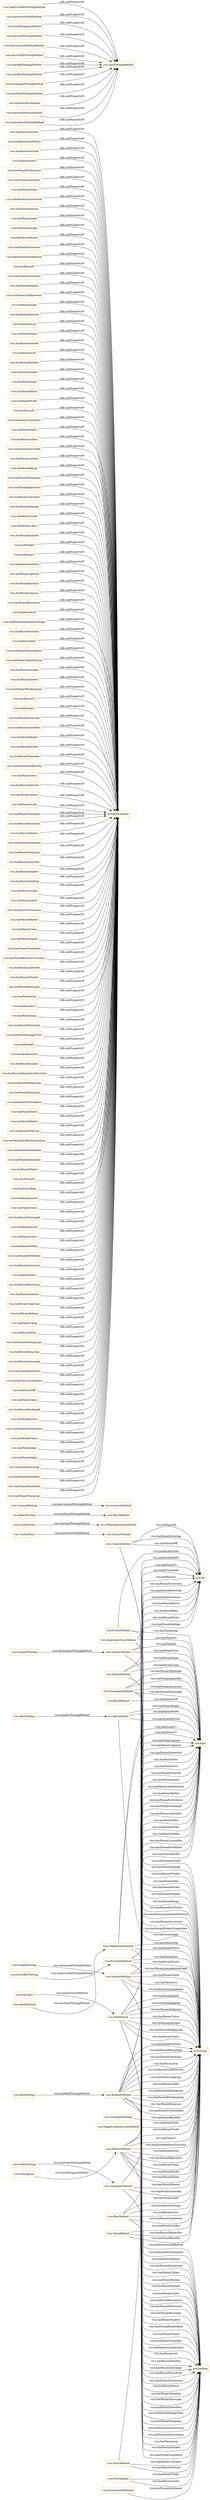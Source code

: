 digraph ar2dtool_diagram { 
rankdir=LR;
size="1501"
node [shape = rectangle, color="orange"]; "visu:ScatterMethod" "visu:QuiverMethod" "visu:StackplotMethod" "visu:XcorrMethod" "visu:FillBetweenMethod" "visu:PhaseSpectrumMethod" "visu:PcolormeshMethod" "visu:ViolinplotMethod" "visu:PcolorMethod" "visu:CohereMethod" "visu:MagnitudeSpectrumMethod" "visu:AngleSpectrumMethod" "visu:HistMethod" "visu:Hist2dMethod" "visu:PolarMethod" "visu:ContourMethod" "visu:StemMethod" "visu:PieMethod" "visu:PlotMethod" "visu:ErrorbarMethod" "visu:BarhMethod" "visu:StreamplotMethod" "visu:BarMethod" "visu:BoxplotMethod" "visu:HexbinMethod" "visu:ImshowMethod" ; /*classes style*/
	"visu:hasParamDataset" -> "ds:hasParameter" [ label = "rdfs:subPropertyOf" ];
	"visu:hasErrorBarPlottingMethod" -> "visu:hasPlottingMethod" [ label = "rdfs:subPropertyOf" ];
	"visu:hasParamStartPoints" -> "ds:hasParameter" [ label = "rdfs:subPropertyOf" ];
	"visu:hasParamNormed" -> "ds:hasParameter" [ label = "rdfs:subPropertyOf" ];
	"visu:hasParamYerr" -> "ds:hasParameter" [ label = "rdfs:subPropertyOf" ];
	"visu:hasParamPctdistance" -> "ds:hasParameter" [ label = "rdfs:subPropertyOf" ];
	"visu:hasParamCapwidths" -> "ds:hasParameter" [ label = "rdfs:subPropertyOf" ];
	"visu:hasParamPoints" -> "ds:hasParameter" [ label = "rdfs:subPropertyOf" ];
	"visu:hasParamCounterclock" -> "ds:hasParameter" [ label = "rdfs:subPropertyOf" ];
	"visu:hasParamDensity" -> "ds:hasParameter" [ label = "rdfs:subPropertyOf" ];
	"visu:hasParamLabel" -> "ds:hasParameter" [ label = "rdfs:subPropertyOf" ];
	"visu:hasParamOrigin" -> "ds:hasParameter" [ label = "rdfs:subPropertyOf" ];
	"visu:hasParamMincnt" -> "ds:hasParameter" [ label = "rdfs:subPropertyOf" ];
	"visu:hasParamErrorevery" -> "ds:hasParameter" [ label = "rdfs:subPropertyOf" ];
	"visu:hasParamInterpolation" -> "ds:hasParameter" [ label = "rdfs:subPropertyOf" ];
	"visu:hasParamFc" -> "ds:hasParameter" [ label = "rdfs:subPropertyOf" ];
	"visu:hasParamArrowstyle" -> "ds:hasParameter" [ label = "rdfs:subPropertyOf" ];
	"visu:hasParamWeights" -> "ds:hasParameter" [ label = "rdfs:subPropertyOf" ];
	"visu:hasParamConfIntervals" -> "ds:hasParameter" [ label = "rdfs:subPropertyOf" ];
	"visu:hasParamSides" -> "ds:hasParameter" [ label = "rdfs:subPropertyOf" ];
	"visu:hasParamHisttype" -> "ds:hasParameter" [ label = "rdfs:subPropertyOf" ];
	"visu:hasVectorFieldMethod" -> "visu:hasPlottingMethod" [ label = "rdfs:subPropertyOf" ];
	"visu:hasHistogramMethod" -> "visu:hasPlottingMethod" [ label = "rdfs:subPropertyOf" ];
	"visu:hasParamLog" -> "ds:hasParameter" [ label = "rdfs:subPropertyOf" ];
	"visu:hasParamNorm" -> "ds:hasParameter" [ label = "rdfs:subPropertyOf" ];
	"visu:hasParamStacked" -> "ds:hasParameter" [ label = "rdfs:subPropertyOf" ];
	"visu:hasParamLeft" -> "ds:hasParameter" [ label = "rdfs:subPropertyOf" ];
	"visu:hasParamBasefmt" -> "ds:hasParameter" [ label = "rdfs:subPropertyOf" ];
	"visu:hasParamScalex" -> "ds:hasParameter" [ label = "rdfs:subPropertyOf" ];
	"visu:hasParamStep" -> "ds:hasParameter" [ label = "rdfs:subPropertyOf" ];
	"visu:hasParamHatch" -> "ds:hasParameter" [ label = "rdfs:subPropertyOf" ];
	"visu:hasParamWidth" -> "ds:hasParameter" [ label = "rdfs:subPropertyOf" ];
	"visu:hasParamFs" -> "ds:hasParameter" [ label = "rdfs:subPropertyOf" ];
	"visu:hasParamCumulative" -> "ds:hasParameter" [ label = "rdfs:subPropertyOf" ];
	"visu:hasParamPadTo" -> "ds:hasParameter" [ label = "rdfs:subPropertyOf" ];
	"visu:hasParamLolims" -> "ds:hasParameter" [ label = "rdfs:subPropertyOf" ];
	"visu:hasParamElinewidth" -> "ds:hasParameter" [ label = "rdfs:subPropertyOf" ];
	"visu:hasParamLinefmt" -> "ds:hasParameter" [ label = "rdfs:subPropertyOf" ];
	"visu:hasLinePlottingMethod" -> "visu:hasPlottingMethod" [ label = "rdfs:subPropertyOf" ];
	"visu:hasParamRange" -> "ds:hasParameter" [ label = "rdfs:subPropertyOf" ];
	"visu:hasParamMeanprops" -> "ds:hasParameter" [ label = "rdfs:subPropertyOf" ];
	"visu:hasParamEdgecolors" -> "ds:hasParameter" [ label = "rdfs:subPropertyOf" ];
	"visu:hasParamUsevlines" -> "ds:hasParameter" [ label = "rdfs:subPropertyOf" ];
	"visu:hasParamMaxlags" -> "ds:hasParameter" [ label = "rdfs:subPropertyOf" ];
	"visu:hasParamYscale" -> "ds:hasParameter" [ label = "rdfs:subPropertyOf" ];
	"visu:hasParamColors" -> "ds:hasParameter" [ label = "rdfs:subPropertyOf" ];
	"visu:hasParamExplode" -> "ds:hasParameter" [ label = "rdfs:subPropertyOf" ];
	"visu:hasParamX" -> "ds:hasParameter" [ label = "rdfs:subPropertyOf" ];
	"visu:hasParamC" -> "ds:hasParameter" [ label = "rdfs:subPropertyOf" ];
	"visu:hasParamShowbox" -> "ds:hasParameter" [ label = "rdfs:subPropertyOf" ];
	"visu:hasParamCapthick" -> "ds:hasParameter" [ label = "rdfs:subPropertyOf" ];
	"visu:hasParamBaseline" -> "ds:hasParameter" [ label = "rdfs:subPropertyOf" ];
	"visu:hasParamCapsize" -> "ds:hasParameter" [ label = "rdfs:subPropertyOf" ];
	"visu:hasParamBarsabove" -> "ds:hasParameter" [ label = "rdfs:subPropertyOf" ];
	"visu:hasParamFmt" -> "ds:hasParameter" [ label = "rdfs:subPropertyOf" ];
	"visu:hasParamInterpolationStage" -> "ds:hasParameter" [ label = "rdfs:subPropertyOf" ];
	"visu:hasContourPlottingMethod" -> "visu:hasPlottingMethod" [ label = "rdfs:subPropertyOf" ];
	"visu:hasParamPositions" -> "ds:hasParameter" [ label = "rdfs:subPropertyOf" ];
	"visu:hasParamXerr" -> "ds:hasParameter" [ label = "rdfs:subPropertyOf" ];
	"visu:hasParamShowmedians" -> "ds:hasParameter" [ label = "rdfs:subPropertyOf" ];
	"visu:hasParamLabeldistance" -> "ds:hasParameter" [ label = "rdfs:subPropertyOf" ];
	"visu:hasParamAutopct" -> "ds:hasParameter" [ label = "rdfs:subPropertyOf" ];
	"visu:hasParamExtent" -> "ds:hasParameter" [ label = "rdfs:subPropertyOf" ];
	"visu:hasViolinPlottingMethod" -> "visu:hasPlottingMethod" [ label = "rdfs:subPropertyOf" ];
	"visu:hasParamWhiskerprops" -> "ds:hasParameter" [ label = "rdfs:subPropertyOf" ];
	"visu:hasParamY1" -> "ds:hasParameter" [ label = "rdfs:subPropertyOf" ];
	"visu:hasParamS" -> "ds:hasParameter" [ label = "rdfs:subPropertyOf" ];
	"visu:hasParamShowcaps" -> "ds:hasParameter" [ label = "rdfs:subPropertyOf" ];
	"visu:hasParamLinewidths" -> "ds:hasParameter" [ label = "rdfs:subPropertyOf" ];
	"visu:hasParamHeight" -> "ds:hasParameter" [ label = "rdfs:subPropertyOf" ];
	"visu:hasParamRwidth" -> "ds:hasParameter" [ label = "rdfs:subPropertyOf" ];
	"visu:hasParamMeanline" -> "ds:hasParameter" [ label = "rdfs:subPropertyOf" ];
	"visu:hasParamScaleByFreq" -> "ds:hasParameter" [ label = "rdfs:subPropertyOf" ];
	"visu:hasParamVmin" -> "ds:hasParameter" [ label = "rdfs:subPropertyOf" ];
	"visu:hasParamDetrend" -> "ds:hasParameter" [ label = "rdfs:subPropertyOf" ];
	"visu:hasParamUplims" -> "ds:hasParameter" [ label = "rdfs:subPropertyOf" ];
	"visu:hasParamScale" -> "ds:hasParameter" [ label = "rdfs:subPropertyOf" ];
	"visu:hasBarPlottingMethod" -> "visu:hasPlottingMethod" [ label = "rdfs:subPropertyOf" ];
	"visu:hasParamMinlength" -> "ds:hasParameter" [ label = "rdfs:subPropertyOf" ];
	"visu:hasParamNormalize" -> "ds:hasParameter" [ label = "rdfs:subPropertyOf" ];
	"visu:hasParamXlolims" -> "ds:hasParameter" [ label = "rdfs:subPropertyOf" ];
	"visu:hasBoxPlottingMethod" -> "visu:hasPlottingMethod" [ label = "rdfs:subPropertyOf" ];
	"visu:hasParamAntialiased" -> "ds:hasParameter" [ label = "rdfs:subPropertyOf" ];
	"visu:hasParamTextprops" -> "ds:hasParameter" [ label = "rdfs:subPropertyOf" ];
	"visu:hasParamQuantiles" -> "ds:hasParameter" [ label = "rdfs:subPropertyOf" ];
	"visu:hasParamShadow" -> "ds:hasParameter" [ label = "rdfs:subPropertyOf" ];
	"visu:hasParamShading" -> "ds:hasParameter" [ label = "rdfs:subPropertyOf" ];
	"visu:hasImagePlottingMethod" -> "visu:hasPlottingMethod" [ label = "rdfs:subPropertyOf" ];
	"visu:hasParamScaley" -> "ds:hasParameter" [ label = "rdfs:subPropertyOf" ];
	"visu:hasParamLabels" -> "ds:hasParameter" [ label = "rdfs:subPropertyOf" ];
	"visu:hasParamShowmeans" -> "ds:hasParameter" [ label = "rdfs:subPropertyOf" ];
	"visu:hasParamMarker" -> "ds:hasParameter" [ label = "rdfs:subPropertyOf" ];
	"visu:hasPolarPlottingMethod" -> "visu:hasPlottingMethod" [ label = "rdfs:subPropertyOf" ];
	"visu:hasParamCmin" -> "ds:hasParameter" [ label = "rdfs:subPropertyOf" ];
	"visu:hasParamAspect" -> "ds:hasParameter" [ label = "rdfs:subPropertyOf" ];
	"visu:hasParamOrientation" -> "ds:hasParameter" [ label = "rdfs:subPropertyOf" ];
	"visu:hasParamReduceCFunction" -> "ds:hasParameter" [ label = "rdfs:subPropertyOf" ];
	"visu:hasParamLinewidth" -> "ds:hasParameter" [ label = "rdfs:subPropertyOf" ];
	"visu:hasParamWindow" -> "ds:hasParameter" [ label = "rdfs:subPropertyOf" ];
	"visu:hasParamResample" -> "ds:hasParameter" [ label = "rdfs:subPropertyOf" ];
	"visu:hasPieChartMethod" -> "visu:hasPlottingMethod" [ label = "rdfs:subPropertyOf" ];
	"visu:hasParamSym" -> "ds:hasParameter" [ label = "rdfs:subPropertyOf" ];
	"visu:hasParamUrl" -> "ds:hasParameter" [ label = "rdfs:subPropertyOf" ];
	"visu:hasParamArgs" -> "ds:hasParameter" [ label = "rdfs:subPropertyOf" ];
	"visu:hasParamFilternorm" -> "ds:hasParameter" [ label = "rdfs:subPropertyOf" ];
	"visu:hasParamManageTicks" -> "ds:hasParameter" [ label = "rdfs:subPropertyOf" ];
	"visu:hasParamY" -> "ds:hasParameter" [ label = "rdfs:subPropertyOf" ];
	"visu:hasParamCenter" -> "ds:hasParameter" [ label = "rdfs:subPropertyOf" ];
	"visu:hasParamXuplims" -> "ds:hasParameter" [ label = "rdfs:subPropertyOf" ];
	"visu:hasParamIntegrationDirection" -> "ds:hasParameter" [ label = "rdfs:subPropertyOf" ];
	"visu:hasParamWedgeprops" -> "ds:hasParameter" [ label = "rdfs:subPropertyOf" ];
	"visu:hasParamMarginals" -> "ds:hasParameter" [ label = "rdfs:subPropertyOf" ];
	"visu:hasParamPlotnonfinite" -> "ds:hasParameter" [ label = "rdfs:subPropertyOf" ];
	"visu:hasParamNotch" -> "ds:hasParameter" [ label = "rdfs:subPropertyOf" ];
	"visu:hasParamRadius" -> "ds:hasParameter" [ label = "rdfs:subPropertyOf" ];
	"visu:hasParamFilterrad" -> "ds:hasParameter" [ label = "rdfs:subPropertyOf" ];
	"visu:hasParamBrokenStreamlines" -> "ds:hasParameter" [ label = "rdfs:subPropertyOf" ];
	"visu:hasParamRotatelabels" -> "ds:hasParameter" [ label = "rdfs:subPropertyOf" ];
	"visu:hasParamInterpolate" -> "ds:hasParameter" [ label = "rdfs:subPropertyOf" ];
	"visu:hasParamWhere" -> "ds:hasParameter" [ label = "rdfs:subPropertyOf" ];
	"visu:hasParamY2" -> "ds:hasParameter" [ label = "rdfs:subPropertyOf" ];
	"visu:hasParamBins" -> "ds:hasParameter" [ label = "rdfs:subPropertyOf" ];
	"visu:hasParamZorder" -> "ds:hasParameter" [ label = "rdfs:subPropertyOf" ];
	"visu:hasParamVmax" -> "ds:hasParameter" [ label = "rdfs:subPropertyOf" ];
	"visu:hasParamStartangle" -> "ds:hasParameter" [ label = "rdfs:subPropertyOf" ];
	"visu:hasAreaPlottingMethod" -> "visu:hasPlottingMethod" [ label = "rdfs:subPropertyOf" ];
	"visu:hasParamXscale" -> "ds:hasParameter" [ label = "rdfs:subPropertyOf" ];
	"visu:hasParamColor" -> "ds:hasParameter" [ label = "rdfs:subPropertyOf" ];
	"visu:hasParamWidths" -> "ds:hasParameter" [ label = "rdfs:subPropertyOf" ];
	"visu:hasParamBwMethod" -> "ds:hasParameter" [ label = "rdfs:subPropertyOf" ];
	"visu:hasParamArrowsize" -> "ds:hasParameter" [ label = "rdfs:subPropertyOf" ];
	"visu:hasParamVert" -> "ds:hasParameter" [ label = "rdfs:subPropertyOf" ];
	"visu:hasParamBootstrap" -> "ds:hasParameter" [ label = "rdfs:subPropertyOf" ];
	"visu:hasParamGridsize" -> "ds:hasParameter" [ label = "rdfs:subPropertyOf" ];
	"visu:hasParamCapprops" -> "ds:hasParameter" [ label = "rdfs:subPropertyOf" ];
	"visu:hasParamBottom" -> "ds:hasParameter" [ label = "rdfs:subPropertyOf" ];
	"visu:hasParamCmap" -> "ds:hasParameter" [ label = "rdfs:subPropertyOf" ];
	"visu:hasParamWhis" -> "ds:hasParameter" [ label = "rdfs:subPropertyOf" ];
	"visu:hasParamMedianprops" -> "ds:hasParameter" [ label = "rdfs:subPropertyOf" ];
	"visu:hasParamBoxprops" -> "ds:hasParameter" [ label = "rdfs:subPropertyOf" ];
	"visu:hasParamAutorange" -> "ds:hasParameter" [ label = "rdfs:subPropertyOf" ];
	"visu:hasScatterPlottingMethod" -> "visu:hasPlottingMethod" [ label = "rdfs:subPropertyOf" ];
	"visu:hasParamPatchArtist" -> "ds:hasParameter" [ label = "rdfs:subPropertyOf" ];
	"visu:hasParamUsermedians" -> "ds:hasParameter" [ label = "rdfs:subPropertyOf" ];
	"visu:hasParamNfft" -> "ds:hasParameter" [ label = "rdfs:subPropertyOf" ];
	"visu:hasParamCmax" -> "ds:hasParameter" [ label = "rdfs:subPropertyOf" ];
	"visu:hasParamMaxlength" -> "ds:hasParameter" [ label = "rdfs:subPropertyOf" ];
	"visu:hasParamEcolor" -> "ds:hasParameter" [ label = "rdfs:subPropertyOf" ];
	"visu:hasParamShowextrema" -> "ds:hasParameter" [ label = "rdfs:subPropertyOf" ];
	"visu:hasParamFrame" -> "ds:hasParameter" [ label = "rdfs:subPropertyOf" ];
	"visu:hasParamAlign" -> "ds:hasParameter" [ label = "rdfs:subPropertyOf" ];
	"visu:hasParamAlpha" -> "ds:hasParameter" [ label = "rdfs:subPropertyOf" ];
	"visu:hasParamNoverlap" -> "ds:hasParameter" [ label = "rdfs:subPropertyOf" ];
	"visu:hasParamShowfliers" -> "ds:hasParameter" [ label = "rdfs:subPropertyOf" ];
	"visu:hasParamMarkerfmt" -> "ds:hasParameter" [ label = "rdfs:subPropertyOf" ];
	"visu:hasParamFlierprops" -> "ds:hasParameter" [ label = "rdfs:subPropertyOf" ];
	"visu:StreamplotMethod" -> "xsd:string" [ label = "visu:hasParamIntegrationDirection" ];
	"visu:StreamplotMethod" -> "xsd:string" [ label = "visu:hasParamArrowstyle" ];
	"visu:BoxplotMethod" -> "xsd:float" [ label = "visu:hasParamCapwidths" ];
	"visu:Hist2dMethod" -> "xsd:string" [ label = "visu:hasParamWeights" ];
	"visu:BoxplotMethod" -> "xsd:string" [ label = "visu:hasParamConfIntervals" ];
	"visu:FillBetweenMethod" -> "xsd:string" [ label = "visu:hasParamWhere" ];
	"visu:BoxplotMethod" -> "xsd:int" [ label = "visu:hasParamBootstrap" ];
	"visu:BoxplotMethod" -> "xsd:string" [ label = "visu:hasParamCapprops" ];
	"visu:ErrorbarMethod" -> "xsd:int" [ label = "visu:hasParamErrorevery" ];
	"visu:ErrorbarMethod" -> "xsd:float" [ label = "visu:hasParamCapthick" ];
	"visu:StreamplotMethod" -> "xsd:float" [ label = "visu:hasParamMinlength" ];
	"visu:BoxplotMethod" -> "xsd:string" [ label = "visu:hasParamLabels" ];
	"visu:StemMethod" -> "xsd:string" [ label = "visu:hasParamLinefmt" ];
	"visu:ErrorbarMethod" -> "xsd:float" [ label = "visu:hasParamElinewidth" ];
	"visu:ViolinplotMethod" -> "xsd:string" [ label = "visu:hasParamQuantiles" ];
	"visu:ViolinplotMethod" -> "xsd:boolean" [ label = "visu:hasParamShowmedians" ];
	"visu:PieMethod" -> "xsd:string" [ label = "visu:hasParamTextprops" ];
	"visu:ImshowMethod" -> "xsd:string" [ label = "visu:hasParamOrigin" ];
	"visu:BoxplotMethod" -> "xsd:boolean" [ label = "visu:hasParamShowmeans" ];
	"visu:ErrorbarMethod" -> "xsd:boolean" [ label = "visu:hasParamXuplims" ];
	"visu:ErrorbarMethod" -> "xsd:boolean" [ label = "visu:hasParamLolims" ];
	"visu:FillBetweenMethod" -> "xsd:string" [ label = "visu:hasParamStep" ];
	"visu:ErrorbarMethod" -> "xsd:string" [ label = "visu:hasParamEcolor" ];
	"visu:PieMethod" -> "xsd:float" [ label = "visu:hasParamStartangle" ];
	"visu:ImshowMethod" -> "xsd:float" [ label = "visu:hasParamFilterrad" ];
	"visu:PieMethod" -> "xsd:float" [ label = "visu:hasParamLabeldistance" ];
	"visu:StreamplotMethod" -> "xsd:float" [ label = "visu:hasParamLinewidth" ];
	"visu:BoxplotMethod" -> "xsd:float" [ label = "visu:hasParamWhis" ];
	"visu:HistMethod" -> "xsd:boolean" [ label = "visu:hasParamCumulative" ];
	"visu:PieMethod" -> "xsd:string" [ label = "visu:hasParamColors" ];
	"visu:AngleSpectrumMethod" -> "xsd:int" [ label = "visu:hasParamPadTo" ];
	"visu:ErrorbarMethod" -> "xsd:boolean" [ label = "visu:hasParamBarsabove" ];
	"visu:BoxplotMethod" -> "xsd:string" [ label = "visu:hasParamMedianprops" ];
	"visu:HexbinMethod" -> "xsd:string" [ label = "visu:hasParamNorm" ];
	"visu:BoxplotMethod" -> "xsd:boolean" [ label = "visu:hasParamNotch" ];
	"visu:PcolormeshMethod" -> "xsd:boolean" [ label = "visu:hasParamAntialiased" ];
	"visu:Hist2dMethod" -> "xsd:boolean" [ label = "visu:hasParamDensity" ];
	"visu:CohereMethod" -> "xsd:string" [ label = "visu:hasParamDetrend" ];
	"visu:BoxplotMethod" -> "xsd:boolean" [ label = "visu:hasParamMeanline" ];
	"visu:ImagePlotting" -> "visu:ImshowMethod" [ label = "visu:hasImagePlottingMethod" ];
	"visu:FillBetweenMethod" -> "xsd:float" [ label = "visu:hasParamY2" ];
	"visu:ErrorbarMethod" -> "xsd:float" [ label = "visu:hasParamXerr" ];
	"visu:AreaPlotting" -> "visu:FillBetweenMethod" [ label = "visu:hasAreaPlottingMethod" ];
	"visu:FillBetweenMethod" -> "xsd:float" [ label = "visu:hasParamY1" ];
	"visu:PieMethod" -> "xsd:string" [ label = "visu:hasParamAutopct" ];
	"visu:HexbinMethod" -> "xsd:string" [ label = "visu:hasParamEdgecolors" ];
	"visu:ErrorbarMethod" -> "xsd:boolean" [ label = "visu:hasParamUplims" ];
	"visu:ErrorBarPlotting" -> "visu:ErrorbarMethod" [ label = "visu:hasErrorBarPlottingMethod" ];
	"visu:PcolorMethod" -> "xsd:float" [ label = "visu:hasParamArgs" ];
	"visu:HistMethod" -> "xsd:string" [ label = "visu:hasParamOrientation" ];
	"visu:ImshowMethod" -> "xsd:boolean" [ label = "visu:hasParamResample" ];
	"visu:BarhMethod" -> "xsd:float" [ label = "visu:hasParamLeft" ];
	"visu:BarMethod" -> "xsd:float" [ label = "visu:hasParamWidth" ];
	"visu:BoxplotMethod" -> "xsd:string" [ label = "visu:hasParamWhiskerprops" ];
	"visu:AngleSpectrumMethod" -> "xsd:string" [ label = "visu:hasParamWindow" ];
	"visu:FillBetweenMethod" -> "xsd:boolean" [ label = "visu:hasParamInterpolate" ];
	"visu:BarPlotting" -> "visu:BarMethod" [ label = "visu:hasBarPlottingMethod" ];
	"visu:BoxplotMethod" -> "xsd:string" [ label = "visu:hasParamBoxprops" ];
	"visu:StackplotMethod" -> "xsd:string" [ label = "visu:hasParamBaseline" ];
	"visu:BarMethod" -> "xsd:string" [ label = "visu:hasParamAlign" ];
	"visu:Hist2dMethod" -> "xsd:float" [ label = "visu:hasParamCmin" ];
	"visu:ScatterMethod" -> "xsd:boolean" [ label = "visu:hasParamPlotnonfinite" ];
	"visu:XcorrMethod" -> "xsd:boolean" [ label = "visu:hasParamUsevlines" ];
	"visu:HexbinMethod" -> "xsd:int" [ label = "visu:hasParamMincnt" ];
	"visu:StreamplotMethod" -> "xsd:float" [ label = "visu:hasParamArrowsize" ];
	"visu:ScatterPlotting" -> "visu:ScatterMethod" [ label = "visu:hasScatterPlottingMethod" ];
	"visu:HistMethod" -> "xsd:boolean" [ label = "visu:hasParamLog" ];
	"visu:PieChart" -> "visu:PieMethod" [ label = "visu:hasPieChartMethod" ];
	"visu:AngleSpectrumMethod" -> "xsd:string" [ label = "visu:hasParamSides" ];
	"visu:ViolinplotMethod" -> "xsd:boolean" [ label = "visu:hasParamShowextrema" ];
	"visu:HistMethod" -> "xsd:float" [ label = "visu:hasParamRwidth" ];
	"visu:ViolinplotMethod" -> "xsd:string" [ label = "visu:hasParamDataset" ];
	"visu:Hist2dMethod" -> "xsd:float" [ label = "visu:hasParamCmax" ];
	"visu:PcolorMethod" -> "xsd:int" [ label = "visu:hasParamVmax" ];
	"visu:StemMethod" -> "xsd:string" [ label = "visu:hasParamMarkerfmt" ];
	"visu:BoxplotMethod" -> "xsd:boolean" [ label = "visu:hasParamShowcaps" ];
	"visu:ImshowMethod" -> "xsd:boolean" [ label = "visu:hasParamFilternorm" ];
	"visu:HexbinMethod" -> "xsd:float" [ label = "visu:hasParamLinewidths" ];
	"visu:PieMethod" -> "xsd:string" [ label = "visu:hasParamWedgeprops" ];
	"visu:Histogram" -> "visu:HexbinMethod" [ label = "visu:hasHistogramMethod" ];
	"visu:ScatterMethod" -> "xsd:float" [ label = "visu:hasParamVmin" ];
	"visu:ScatterMethod" -> "xsd:string" [ label = "visu:hasParamMarker" ];
	"visu:PieMethod" -> "xsd:boolean" [ label = "visu:hasParamRotatelabels" ];
	"visu:ContourPlotting" -> "visu:ContourMethod" [ label = "visu:hasContourPlottingMethod" ];
	"visu:StreamplotMethod" -> "xsd:string" [ label = "visu:hasParamBrokenStreamlines" ];
	"visu:HexbinMethod" -> "xsd:string" [ label = "visu:hasParamCmap" ];
	"visu:BoxplotMethod" -> "xsd:boolean" [ label = "visu:hasParamShowfliers" ];
	"visu:VectorField" -> "visu:QuiverMethod" [ label = "visu:hasVectorFieldMethod" ];
	"visu:StreamplotMethod" -> "xsd:string" [ label = "visu:hasParamStartPoints" ];
	"visu:XcorrMethod" -> "xsd:int" [ label = "visu:hasParamMaxlags" ];
	"visu:BarMethod" -> "xsd:float" [ label = "visu:hasParamBottom" ];
	"visu:AngleSpectrumMethod" -> "xsd:int" [ label = "visu:hasParamFc" ];
	"visu:ImshowMethod" -> "xsd:string" [ label = "visu:hasParamUrl" ];
	"visu:BoxplotMethod" -> "xsd:boolean" [ label = "visu:hasParamManageTicks" ];
	"visu:PieMethod" -> "xsd:string" [ label = "visu:hasParamCenter" ];
	"visu:ViolinPlotting" -> "visu:ViolinplotMethod" [ label = "visu:hasViolinPlottingMethod" ];
	"visu:Hist2dMethod" -> "xsd:string" [ label = "visu:hasParamRange" ];
	"visu:BoxplotMethod" -> "xsd:string" [ label = "visu:hasParamUsermedians" ];
	"visu:ErrorbarMethod" -> "xsd:float" [ label = "visu:hasParamYerr" ];
	"visu:StreamplotMethod" -> "xsd:float" [ label = "visu:hasParamMaxlength" ];
	"visu:HexbinMethod" -> "xsd:int" [ label = "visu:hasParamBins" ];
	"visu:MagnitudeSpectrumMethod" -> "xsd:string" [ label = "visu:hasParamScale" ];
	"visu:PolarPlotting" -> "visu:PolarMethod" [ label = "visu:hasPolarPlottingMethod" ];
	"visu:BoxplotMethod" -> "xsd:float" [ label = "visu:hasParamZorder" ];
	"visu:CohereMethod" -> "xsd:int" [ label = "visu:hasParamNoverlap" ];
	"visu:LinePlotting" -> "visu:PhaseSpectrumMethod" [ label = "visu:hasLinePlottingMethod" ];
	"visu:AngleSpectrumMethod" -> "xsd:float" [ label = "visu:hasParamFs" ];
	"visu:ImshowMethod" -> "xsd:string" [ label = "visu:hasParamInterpolation" ];
	"visu:BoxplotMethod" -> "xsd:string" [ label = "visu:hasParamPositions" ];
	"visu:BoxPlotting" -> "visu:BoxplotMethod" [ label = "visu:hasBoxPlottingMethod" ];
	"visu:StemMethod" -> "xsd:string" [ label = "visu:hasParamBasefmt" ];
	"visu:HexbinMethod" -> "xsd:string" [ label = "visu:hasParamXscale" ];
	"visu:PieMethod" -> "xsd:boolean" [ label = "visu:hasParamFrame" ];
	"visu:ErrorbarMethod" -> "xsd:float" [ label = "visu:hasParamCapsize" ];
	"visu:PieMethod" -> "xsd:boolean" [ label = "visu:hasParamNormalize" ];
	"visu:ErrorbarMethod" -> "xsd:string" [ label = "visu:hasParamFmt" ];
	"visu:BoxplotMethod" -> "xsd:boolean" [ label = "visu:hasParamVert" ];
	"visu:PieMethod" -> "xsd:float" [ label = "visu:hasParamRadius" ];
	"visu:HexbinMethod" -> "xsd:string" [ label = "visu:hasParamExtent" ];
	"visu:HexbinMethod" -> "xsd:int" [ label = "visu:hasParamGridsize" ];
	"visu:BoxplotMethod" -> "xsd:string" [ label = "visu:hasParamMeanprops" ];
	"visu:ViolinplotMethod" -> "xsd:int" [ label = "visu:hasParamPoints" ];
	"visu:PieMethod" -> "xsd:string" [ label = "visu:hasParamHatch" ];
	"visu:HexbinMethod" -> "xsd:string" [ label = "visu:hasParamYscale" ];
	"visu:HexbinMethod" -> "xsd:string" [ label = "visu:hasParamC" ];
	"visu:HexbinMethod" -> "xsd:boolean" [ label = "visu:hasParamMarginals" ];
	"visu:ImshowMethod" -> "xsd:string" [ label = "visu:hasParamInterpolationStage" ];
	"visu:ViolinplotMethod" -> "xsd:float" [ label = "visu:hasParamBwMethod" ];
	"visu:PieMethod" -> "xsd:float" [ label = "visu:hasParamPctdistance" ];
	"visu:ScatterMethod" -> "xsd:int" [ label = "visu:hasParamAlpha" ];
	"visu:PieMethod" -> "xsd:boolean" [ label = "visu:hasParamCounterclock" ];
	"visu:HexbinMethod" -> "xsd:string" [ label = "visu:hasParamReduceCFunction" ];
	"visu:PlotMethod" -> "xsd:boolean" [ label = "visu:hasParamScaley" ];
	"visu:HistMethod" -> "xsd:string" [ label = "visu:hasParamLabel" ];
	"visu:PlotMethod" -> "xsd:boolean" [ label = "visu:hasParamScalex" ];
	"visu:PieMethod" -> "xsd:string" [ label = "visu:hasParamExplode" ];
	"visu:BoxplotMethod" -> "xsd:boolean" [ label = "visu:hasParamShowbox" ];
	"visu:ErrorbarMethod" -> "xsd:boolean" [ label = "visu:hasParamXlolims" ];
	"visu:PieMethod" -> "xsd:boolean" [ label = "visu:hasParamShadow" ];
	"visu:CohereMethod" -> "xsd:int" [ label = "visu:hasParamNfft" ];
	"visu:PcolorMethod" -> "xsd:string" [ label = "visu:hasParamShading" ];
	"visu:HistMethod" -> "xsd:string" [ label = "visu:hasParamHisttype" ];
	"visu:BoxplotMethod" -> "xsd:string" [ label = "visu:hasParamFlierprops" ];
	"visu:BoxplotMethod" -> "xsd:float" [ label = "visu:hasParamWidths" ];
	"visu:HistMethod" -> "xsd:boolean" [ label = "visu:hasParamStacked" ];
	"visu:BoxplotMethod" -> "xsd:boolean" [ label = "visu:hasParamAutorange" ];
	"visu:HistMethod" -> "xsd:string" [ label = "visu:hasParamColor" ];
	"visu:BarMethod" -> "xsd:float" [ label = "visu:hasParamHeight" ];
	"visu:Hist2dMethod" -> "xsd:int" [ label = "visu:hasParamY" ];
	"visu:BoxplotMethod" -> "xsd:boolean" [ label = "visu:hasParamPatchArtist" ];
	"visu:CohereMethod" -> "xsd:int" [ label = "visu:hasParamX" ];
	"visu:CohereMethod" -> "xsd:boolean" [ label = "visu:hasParamScaleByFreq" ];
	"visu:ScatterMethod" -> "xsd:float" [ label = "visu:hasParamS" ];
	"visu:ImshowMethod" -> "xsd:float" [ label = "visu:hasParamAspect" ];
	"visu:BoxplotMethod" -> "xsd:string" [ label = "visu:hasParamSym" ];
	"visu:XcorrMethod" -> "xsd:boolean" [ label = "visu:hasParamNormed" ];

}
